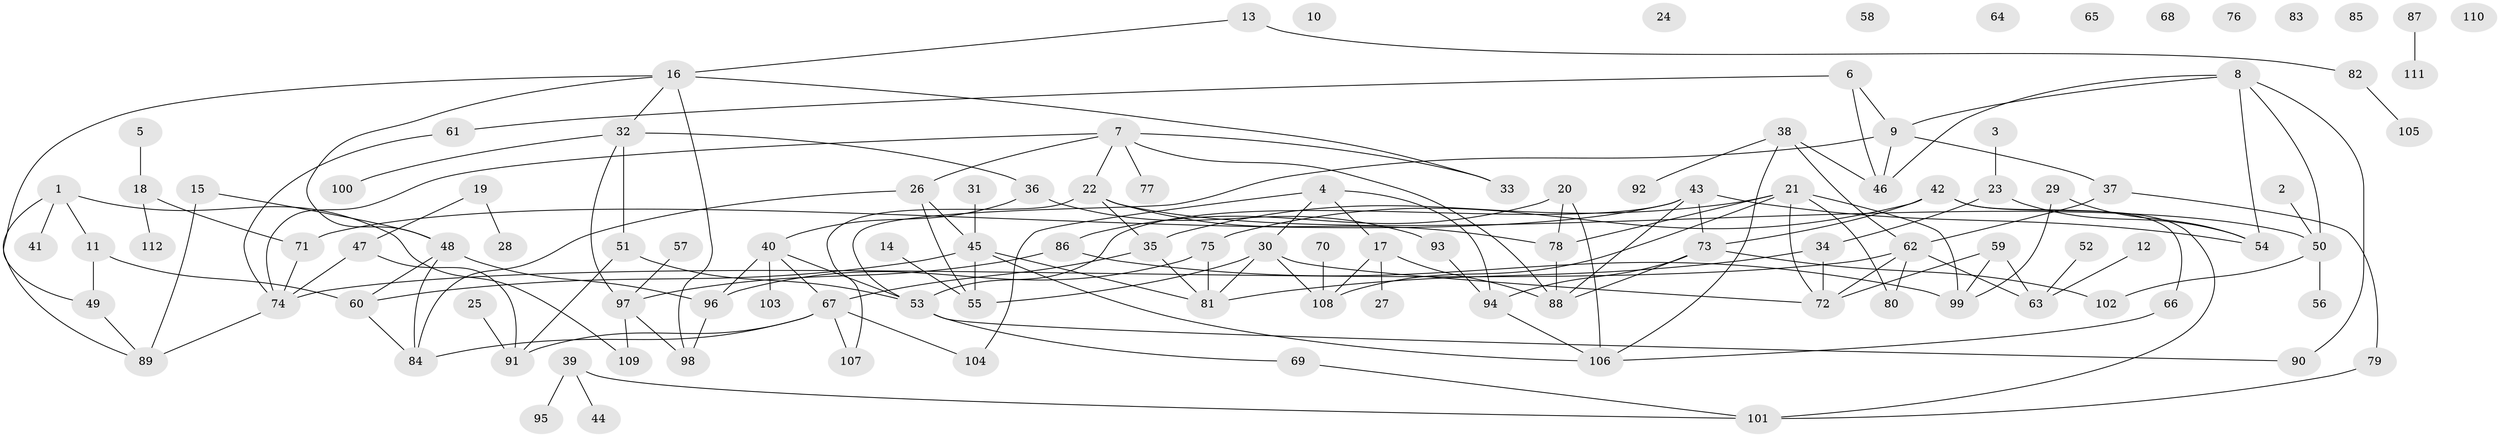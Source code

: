 // Generated by graph-tools (version 1.1) at 2025/49/03/09/25 03:49:13]
// undirected, 112 vertices, 158 edges
graph export_dot {
graph [start="1"]
  node [color=gray90,style=filled];
  1;
  2;
  3;
  4;
  5;
  6;
  7;
  8;
  9;
  10;
  11;
  12;
  13;
  14;
  15;
  16;
  17;
  18;
  19;
  20;
  21;
  22;
  23;
  24;
  25;
  26;
  27;
  28;
  29;
  30;
  31;
  32;
  33;
  34;
  35;
  36;
  37;
  38;
  39;
  40;
  41;
  42;
  43;
  44;
  45;
  46;
  47;
  48;
  49;
  50;
  51;
  52;
  53;
  54;
  55;
  56;
  57;
  58;
  59;
  60;
  61;
  62;
  63;
  64;
  65;
  66;
  67;
  68;
  69;
  70;
  71;
  72;
  73;
  74;
  75;
  76;
  77;
  78;
  79;
  80;
  81;
  82;
  83;
  84;
  85;
  86;
  87;
  88;
  89;
  90;
  91;
  92;
  93;
  94;
  95;
  96;
  97;
  98;
  99;
  100;
  101;
  102;
  103;
  104;
  105;
  106;
  107;
  108;
  109;
  110;
  111;
  112;
  1 -- 11;
  1 -- 41;
  1 -- 89;
  1 -- 109;
  2 -- 50;
  3 -- 23;
  4 -- 17;
  4 -- 30;
  4 -- 94;
  4 -- 104;
  5 -- 18;
  6 -- 9;
  6 -- 46;
  6 -- 61;
  7 -- 22;
  7 -- 26;
  7 -- 33;
  7 -- 74;
  7 -- 77;
  7 -- 88;
  8 -- 9;
  8 -- 46;
  8 -- 50;
  8 -- 54;
  8 -- 90;
  9 -- 37;
  9 -- 46;
  9 -- 53;
  11 -- 49;
  11 -- 60;
  12 -- 63;
  13 -- 16;
  13 -- 82;
  14 -- 55;
  15 -- 48;
  15 -- 89;
  16 -- 32;
  16 -- 33;
  16 -- 48;
  16 -- 49;
  16 -- 98;
  17 -- 27;
  17 -- 88;
  17 -- 108;
  18 -- 71;
  18 -- 112;
  19 -- 28;
  19 -- 47;
  20 -- 78;
  20 -- 86;
  20 -- 106;
  21 -- 35;
  21 -- 72;
  21 -- 78;
  21 -- 80;
  21 -- 99;
  21 -- 108;
  22 -- 35;
  22 -- 50;
  22 -- 78;
  22 -- 107;
  23 -- 34;
  23 -- 54;
  25 -- 91;
  26 -- 45;
  26 -- 55;
  26 -- 84;
  29 -- 54;
  29 -- 99;
  30 -- 55;
  30 -- 72;
  30 -- 81;
  30 -- 108;
  31 -- 45;
  32 -- 36;
  32 -- 51;
  32 -- 97;
  32 -- 100;
  34 -- 72;
  34 -- 81;
  35 -- 67;
  35 -- 81;
  36 -- 40;
  36 -- 93;
  37 -- 62;
  37 -- 79;
  38 -- 46;
  38 -- 62;
  38 -- 92;
  38 -- 106;
  39 -- 44;
  39 -- 95;
  39 -- 101;
  40 -- 53;
  40 -- 67;
  40 -- 96;
  40 -- 103;
  42 -- 66;
  42 -- 73;
  42 -- 75;
  42 -- 101;
  43 -- 53;
  43 -- 54;
  43 -- 71;
  43 -- 73;
  43 -- 88;
  45 -- 55;
  45 -- 60;
  45 -- 81;
  45 -- 106;
  47 -- 74;
  47 -- 91;
  48 -- 60;
  48 -- 84;
  48 -- 96;
  49 -- 89;
  50 -- 56;
  50 -- 102;
  51 -- 53;
  51 -- 91;
  52 -- 63;
  53 -- 69;
  53 -- 90;
  57 -- 97;
  59 -- 63;
  59 -- 72;
  59 -- 99;
  60 -- 84;
  61 -- 74;
  62 -- 63;
  62 -- 72;
  62 -- 74;
  62 -- 80;
  66 -- 106;
  67 -- 84;
  67 -- 91;
  67 -- 104;
  67 -- 107;
  69 -- 101;
  70 -- 108;
  71 -- 74;
  73 -- 88;
  73 -- 94;
  73 -- 102;
  74 -- 89;
  75 -- 81;
  75 -- 96;
  78 -- 88;
  79 -- 101;
  82 -- 105;
  86 -- 97;
  86 -- 99;
  87 -- 111;
  93 -- 94;
  94 -- 106;
  96 -- 98;
  97 -- 98;
  97 -- 109;
}
